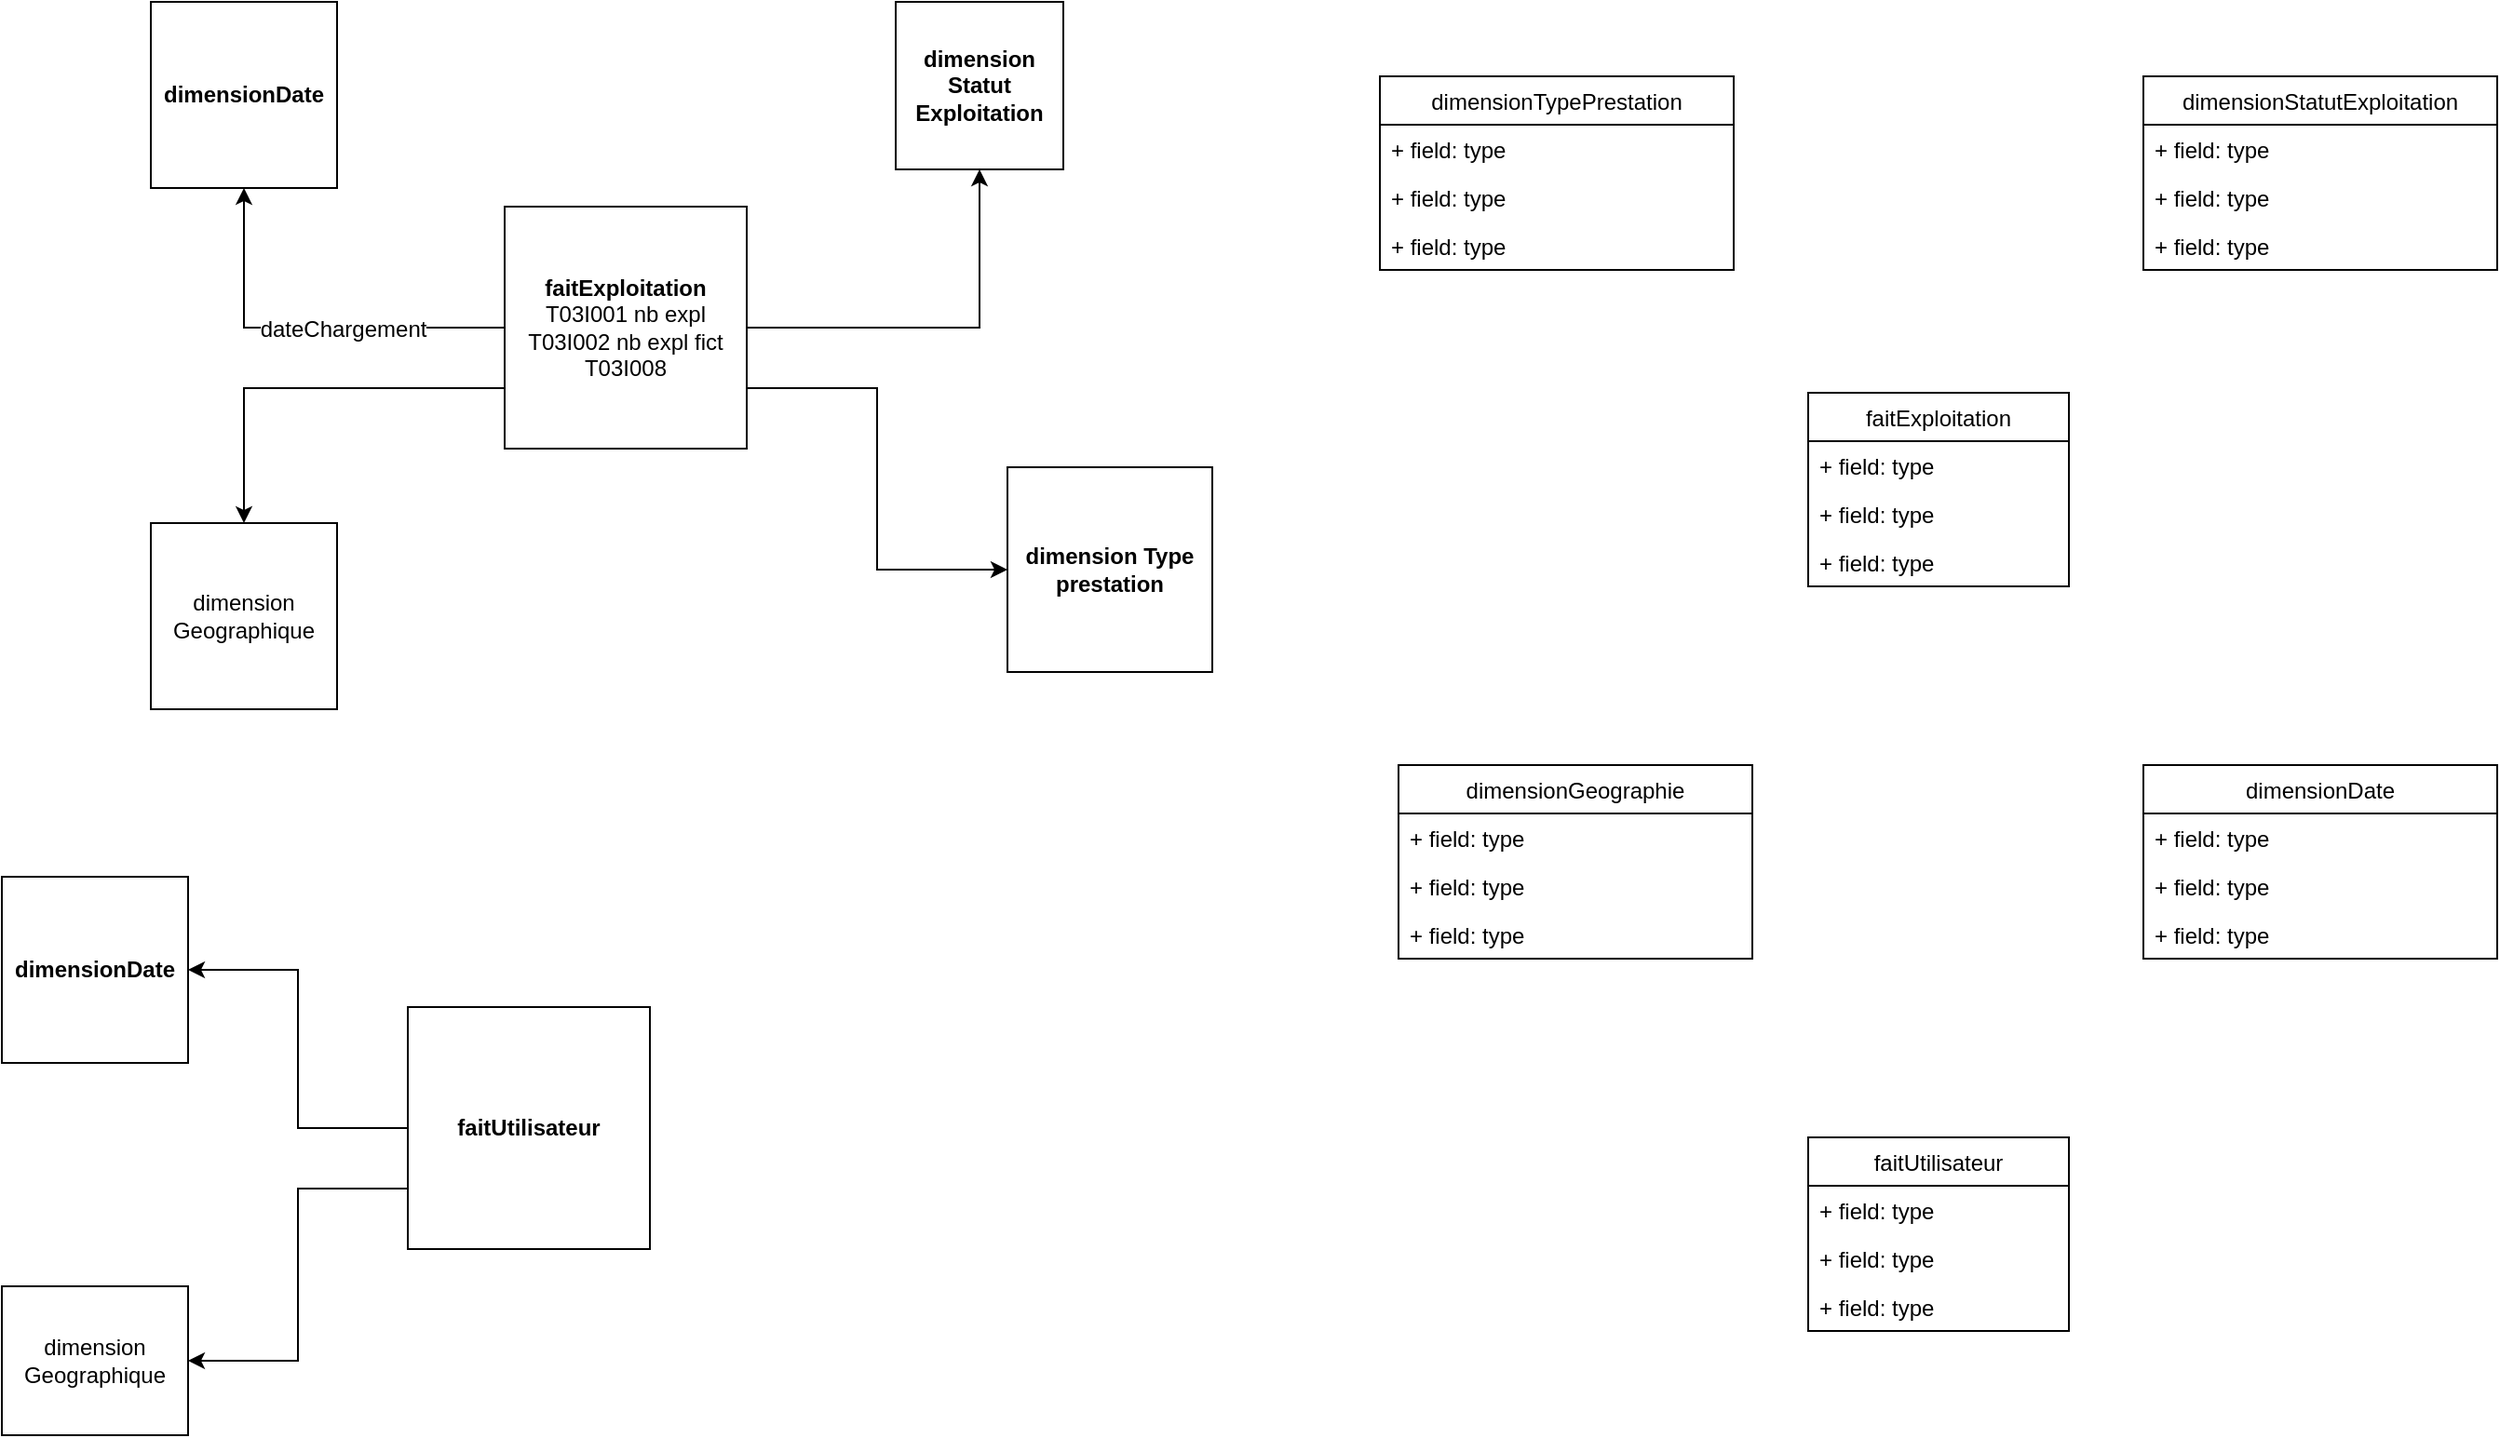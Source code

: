 <mxfile version="12.7.1" type="github">
  <diagram id="G0MqJpi9HQVIHO3GD1oq" name="Page-1">
    <mxGraphModel dx="1061" dy="603" grid="1" gridSize="10" guides="1" tooltips="1" connect="1" arrows="1" fold="1" page="1" pageScale="1" pageWidth="827" pageHeight="1169" math="0" shadow="0">
      <root>
        <mxCell id="0" />
        <mxCell id="1" parent="0" />
        <mxCell id="pAsfDyFJMWefTgQZerc5-4" style="edgeStyle=orthogonalEdgeStyle;rounded=0;orthogonalLoop=1;jettySize=auto;html=1;exitX=0;exitY=0.5;exitDx=0;exitDy=0;entryX=0.5;entryY=1;entryDx=0;entryDy=0;" parent="1" source="ZqlWHP8wBuOTazcMExGQ-1" target="pAsfDyFJMWefTgQZerc5-2" edge="1">
          <mxGeometry relative="1" as="geometry" />
        </mxCell>
        <mxCell id="pAsfDyFJMWefTgQZerc5-6" value="dateChargement" style="text;html=1;align=center;verticalAlign=middle;resizable=0;points=[];labelBackgroundColor=#ffffff;" parent="pAsfDyFJMWefTgQZerc5-4" vertex="1" connectable="0">
          <mxGeometry x="-0.186" y="1" relative="1" as="geometry">
            <mxPoint as="offset" />
          </mxGeometry>
        </mxCell>
        <mxCell id="pAsfDyFJMWefTgQZerc5-7" style="edgeStyle=orthogonalEdgeStyle;rounded=0;orthogonalLoop=1;jettySize=auto;html=1;exitX=1;exitY=0.5;exitDx=0;exitDy=0;entryX=0.5;entryY=1;entryDx=0;entryDy=0;" parent="1" source="ZqlWHP8wBuOTazcMExGQ-1" target="pAsfDyFJMWefTgQZerc5-5" edge="1">
          <mxGeometry relative="1" as="geometry" />
        </mxCell>
        <mxCell id="pAsfDyFJMWefTgQZerc5-10" style="edgeStyle=orthogonalEdgeStyle;rounded=0;orthogonalLoop=1;jettySize=auto;html=1;exitX=0;exitY=0.75;exitDx=0;exitDy=0;entryX=0.5;entryY=0;entryDx=0;entryDy=0;" parent="1" source="ZqlWHP8wBuOTazcMExGQ-1" target="pAsfDyFJMWefTgQZerc5-8" edge="1">
          <mxGeometry relative="1" as="geometry" />
        </mxCell>
        <mxCell id="cISLuonBaTgm-H967fYk-2" style="edgeStyle=orthogonalEdgeStyle;rounded=0;orthogonalLoop=1;jettySize=auto;html=1;exitX=1;exitY=0.75;exitDx=0;exitDy=0;entryX=0;entryY=0.5;entryDx=0;entryDy=0;" parent="1" source="ZqlWHP8wBuOTazcMExGQ-1" target="cISLuonBaTgm-H967fYk-1" edge="1">
          <mxGeometry relative="1" as="geometry" />
        </mxCell>
        <mxCell id="ZqlWHP8wBuOTazcMExGQ-1" value="&lt;div&gt;&lt;b&gt;faitExploitation&lt;/b&gt;&lt;/div&gt;&lt;div&gt;T03I001 nb expl&lt;br&gt;&lt;/div&gt;&lt;div&gt;T03I002 nb expl fict&lt;br&gt;&lt;/div&gt;&lt;div&gt;T03I008&lt;br&gt;&lt;/div&gt;" style="whiteSpace=wrap;html=1;aspect=fixed;" parent="1" vertex="1">
          <mxGeometry x="400" y="320" width="130" height="130" as="geometry" />
        </mxCell>
        <mxCell id="pAsfDyFJMWefTgQZerc5-2" value="&lt;b&gt;dimensionDate&lt;/b&gt;" style="whiteSpace=wrap;html=1;aspect=fixed;" parent="1" vertex="1">
          <mxGeometry x="210" y="210" width="100" height="100" as="geometry" />
        </mxCell>
        <mxCell id="pAsfDyFJMWefTgQZerc5-5" value="&lt;div&gt;&lt;b&gt;dimension&lt;/b&gt;&lt;/div&gt;&lt;div&gt;&lt;b&gt;Statut&lt;/b&gt;&lt;/div&gt;&lt;div&gt;&lt;b&gt;Exploitation&lt;/b&gt;&lt;/div&gt;" style="whiteSpace=wrap;html=1;aspect=fixed;" parent="1" vertex="1">
          <mxGeometry x="610" y="210" width="90" height="90" as="geometry" />
        </mxCell>
        <mxCell id="pAsfDyFJMWefTgQZerc5-8" value="&lt;div&gt;dimension&lt;/div&gt;&lt;div&gt;Geographique&lt;/div&gt;" style="rounded=0;whiteSpace=wrap;html=1;" parent="1" vertex="1">
          <mxGeometry x="210" y="490" width="100" height="100" as="geometry" />
        </mxCell>
        <mxCell id="cISLuonBaTgm-H967fYk-1" value="&lt;div&gt;&lt;b&gt;dimension Type prestation&lt;br&gt;&lt;/b&gt;&lt;/div&gt;" style="whiteSpace=wrap;html=1;aspect=fixed;" parent="1" vertex="1">
          <mxGeometry x="670" y="460" width="110" height="110" as="geometry" />
        </mxCell>
        <mxCell id="cISLuonBaTgm-H967fYk-6" style="edgeStyle=orthogonalEdgeStyle;rounded=0;orthogonalLoop=1;jettySize=auto;html=1;exitX=0;exitY=0.5;exitDx=0;exitDy=0;entryX=1;entryY=0.5;entryDx=0;entryDy=0;" parent="1" source="cISLuonBaTgm-H967fYk-3" target="cISLuonBaTgm-H967fYk-4" edge="1">
          <mxGeometry relative="1" as="geometry" />
        </mxCell>
        <mxCell id="cISLuonBaTgm-H967fYk-7" style="edgeStyle=orthogonalEdgeStyle;rounded=0;orthogonalLoop=1;jettySize=auto;html=1;exitX=0;exitY=0.75;exitDx=0;exitDy=0;entryX=1;entryY=0.5;entryDx=0;entryDy=0;" parent="1" source="cISLuonBaTgm-H967fYk-3" target="cISLuonBaTgm-H967fYk-5" edge="1">
          <mxGeometry relative="1" as="geometry" />
        </mxCell>
        <mxCell id="cISLuonBaTgm-H967fYk-3" value="&lt;div&gt;&lt;b&gt;faitUtilisateur&lt;/b&gt;&lt;/div&gt;" style="whiteSpace=wrap;html=1;aspect=fixed;" parent="1" vertex="1">
          <mxGeometry x="348" y="750" width="130" height="130" as="geometry" />
        </mxCell>
        <mxCell id="cISLuonBaTgm-H967fYk-4" value="&lt;b&gt;dimensionDate&lt;/b&gt;" style="whiteSpace=wrap;html=1;aspect=fixed;" parent="1" vertex="1">
          <mxGeometry x="130" y="680" width="100" height="100" as="geometry" />
        </mxCell>
        <mxCell id="cISLuonBaTgm-H967fYk-5" value="&lt;div&gt;dimension&lt;/div&gt;&lt;div&gt;Geographique&lt;/div&gt;" style="rounded=0;whiteSpace=wrap;html=1;" parent="1" vertex="1">
          <mxGeometry x="130" y="900" width="100" height="80" as="geometry" />
        </mxCell>
        <mxCell id="ZNhSn0M21atDs0ZFTz2x-1" value="dimensionStatutExploitation" style="swimlane;fontStyle=0;childLayout=stackLayout;horizontal=1;startSize=26;fillColor=none;horizontalStack=0;resizeParent=1;resizeParentMax=0;resizeLast=0;collapsible=1;marginBottom=0;" vertex="1" parent="1">
          <mxGeometry x="1280" y="250" width="190" height="104" as="geometry">
            <mxRectangle x="720" y="650" width="100" height="26" as="alternateBounds" />
          </mxGeometry>
        </mxCell>
        <mxCell id="ZNhSn0M21atDs0ZFTz2x-2" value="+ field: type" style="text;strokeColor=none;fillColor=none;align=left;verticalAlign=top;spacingLeft=4;spacingRight=4;overflow=hidden;rotatable=0;points=[[0,0.5],[1,0.5]];portConstraint=eastwest;" vertex="1" parent="ZNhSn0M21atDs0ZFTz2x-1">
          <mxGeometry y="26" width="190" height="26" as="geometry" />
        </mxCell>
        <mxCell id="ZNhSn0M21atDs0ZFTz2x-3" value="+ field: type" style="text;strokeColor=none;fillColor=none;align=left;verticalAlign=top;spacingLeft=4;spacingRight=4;overflow=hidden;rotatable=0;points=[[0,0.5],[1,0.5]];portConstraint=eastwest;" vertex="1" parent="ZNhSn0M21atDs0ZFTz2x-1">
          <mxGeometry y="52" width="190" height="26" as="geometry" />
        </mxCell>
        <mxCell id="ZNhSn0M21atDs0ZFTz2x-4" value="+ field: type" style="text;strokeColor=none;fillColor=none;align=left;verticalAlign=top;spacingLeft=4;spacingRight=4;overflow=hidden;rotatable=0;points=[[0,0.5],[1,0.5]];portConstraint=eastwest;" vertex="1" parent="ZNhSn0M21atDs0ZFTz2x-1">
          <mxGeometry y="78" width="190" height="26" as="geometry" />
        </mxCell>
        <mxCell id="ZNhSn0M21atDs0ZFTz2x-5" value="faitExploitation" style="swimlane;fontStyle=0;childLayout=stackLayout;horizontal=1;startSize=26;fillColor=none;horizontalStack=0;resizeParent=1;resizeParentMax=0;resizeLast=0;collapsible=1;marginBottom=0;" vertex="1" parent="1">
          <mxGeometry x="1100" y="420" width="140" height="104" as="geometry">
            <mxRectangle x="720" y="650" width="100" height="26" as="alternateBounds" />
          </mxGeometry>
        </mxCell>
        <mxCell id="ZNhSn0M21atDs0ZFTz2x-6" value="+ field: type" style="text;strokeColor=none;fillColor=none;align=left;verticalAlign=top;spacingLeft=4;spacingRight=4;overflow=hidden;rotatable=0;points=[[0,0.5],[1,0.5]];portConstraint=eastwest;" vertex="1" parent="ZNhSn0M21atDs0ZFTz2x-5">
          <mxGeometry y="26" width="140" height="26" as="geometry" />
        </mxCell>
        <mxCell id="ZNhSn0M21atDs0ZFTz2x-7" value="+ field: type" style="text;strokeColor=none;fillColor=none;align=left;verticalAlign=top;spacingLeft=4;spacingRight=4;overflow=hidden;rotatable=0;points=[[0,0.5],[1,0.5]];portConstraint=eastwest;" vertex="1" parent="ZNhSn0M21atDs0ZFTz2x-5">
          <mxGeometry y="52" width="140" height="26" as="geometry" />
        </mxCell>
        <mxCell id="ZNhSn0M21atDs0ZFTz2x-8" value="+ field: type" style="text;strokeColor=none;fillColor=none;align=left;verticalAlign=top;spacingLeft=4;spacingRight=4;overflow=hidden;rotatable=0;points=[[0,0.5],[1,0.5]];portConstraint=eastwest;" vertex="1" parent="ZNhSn0M21atDs0ZFTz2x-5">
          <mxGeometry y="78" width="140" height="26" as="geometry" />
        </mxCell>
        <mxCell id="ZNhSn0M21atDs0ZFTz2x-9" value="dimensionGeographie" style="swimlane;fontStyle=0;childLayout=stackLayout;horizontal=1;startSize=26;fillColor=none;horizontalStack=0;resizeParent=1;resizeParentMax=0;resizeLast=0;collapsible=1;marginBottom=0;" vertex="1" parent="1">
          <mxGeometry x="880" y="620" width="190" height="104" as="geometry">
            <mxRectangle x="720" y="650" width="100" height="26" as="alternateBounds" />
          </mxGeometry>
        </mxCell>
        <mxCell id="ZNhSn0M21atDs0ZFTz2x-10" value="+ field: type" style="text;strokeColor=none;fillColor=none;align=left;verticalAlign=top;spacingLeft=4;spacingRight=4;overflow=hidden;rotatable=0;points=[[0,0.5],[1,0.5]];portConstraint=eastwest;" vertex="1" parent="ZNhSn0M21atDs0ZFTz2x-9">
          <mxGeometry y="26" width="190" height="26" as="geometry" />
        </mxCell>
        <mxCell id="ZNhSn0M21atDs0ZFTz2x-11" value="+ field: type" style="text;strokeColor=none;fillColor=none;align=left;verticalAlign=top;spacingLeft=4;spacingRight=4;overflow=hidden;rotatable=0;points=[[0,0.5],[1,0.5]];portConstraint=eastwest;" vertex="1" parent="ZNhSn0M21atDs0ZFTz2x-9">
          <mxGeometry y="52" width="190" height="26" as="geometry" />
        </mxCell>
        <mxCell id="ZNhSn0M21atDs0ZFTz2x-12" value="+ field: type" style="text;strokeColor=none;fillColor=none;align=left;verticalAlign=top;spacingLeft=4;spacingRight=4;overflow=hidden;rotatable=0;points=[[0,0.5],[1,0.5]];portConstraint=eastwest;" vertex="1" parent="ZNhSn0M21atDs0ZFTz2x-9">
          <mxGeometry y="78" width="190" height="26" as="geometry" />
        </mxCell>
        <mxCell id="ZNhSn0M21atDs0ZFTz2x-13" value="dimensionDate" style="swimlane;fontStyle=0;childLayout=stackLayout;horizontal=1;startSize=26;fillColor=none;horizontalStack=0;resizeParent=1;resizeParentMax=0;resizeLast=0;collapsible=1;marginBottom=0;" vertex="1" parent="1">
          <mxGeometry x="1280" y="620" width="190" height="104" as="geometry">
            <mxRectangle x="720" y="650" width="100" height="26" as="alternateBounds" />
          </mxGeometry>
        </mxCell>
        <mxCell id="ZNhSn0M21atDs0ZFTz2x-14" value="+ field: type" style="text;strokeColor=none;fillColor=none;align=left;verticalAlign=top;spacingLeft=4;spacingRight=4;overflow=hidden;rotatable=0;points=[[0,0.5],[1,0.5]];portConstraint=eastwest;" vertex="1" parent="ZNhSn0M21atDs0ZFTz2x-13">
          <mxGeometry y="26" width="190" height="26" as="geometry" />
        </mxCell>
        <mxCell id="ZNhSn0M21atDs0ZFTz2x-15" value="+ field: type" style="text;strokeColor=none;fillColor=none;align=left;verticalAlign=top;spacingLeft=4;spacingRight=4;overflow=hidden;rotatable=0;points=[[0,0.5],[1,0.5]];portConstraint=eastwest;" vertex="1" parent="ZNhSn0M21atDs0ZFTz2x-13">
          <mxGeometry y="52" width="190" height="26" as="geometry" />
        </mxCell>
        <mxCell id="ZNhSn0M21atDs0ZFTz2x-16" value="+ field: type" style="text;strokeColor=none;fillColor=none;align=left;verticalAlign=top;spacingLeft=4;spacingRight=4;overflow=hidden;rotatable=0;points=[[0,0.5],[1,0.5]];portConstraint=eastwest;" vertex="1" parent="ZNhSn0M21atDs0ZFTz2x-13">
          <mxGeometry y="78" width="190" height="26" as="geometry" />
        </mxCell>
        <mxCell id="ZNhSn0M21atDs0ZFTz2x-17" value="dimensionTypePrestation" style="swimlane;fontStyle=0;childLayout=stackLayout;horizontal=1;startSize=26;fillColor=none;horizontalStack=0;resizeParent=1;resizeParentMax=0;resizeLast=0;collapsible=1;marginBottom=0;" vertex="1" parent="1">
          <mxGeometry x="870" y="250" width="190" height="104" as="geometry">
            <mxRectangle x="720" y="650" width="100" height="26" as="alternateBounds" />
          </mxGeometry>
        </mxCell>
        <mxCell id="ZNhSn0M21atDs0ZFTz2x-18" value="+ field: type" style="text;strokeColor=none;fillColor=none;align=left;verticalAlign=top;spacingLeft=4;spacingRight=4;overflow=hidden;rotatable=0;points=[[0,0.5],[1,0.5]];portConstraint=eastwest;" vertex="1" parent="ZNhSn0M21atDs0ZFTz2x-17">
          <mxGeometry y="26" width="190" height="26" as="geometry" />
        </mxCell>
        <mxCell id="ZNhSn0M21atDs0ZFTz2x-19" value="+ field: type" style="text;strokeColor=none;fillColor=none;align=left;verticalAlign=top;spacingLeft=4;spacingRight=4;overflow=hidden;rotatable=0;points=[[0,0.5],[1,0.5]];portConstraint=eastwest;" vertex="1" parent="ZNhSn0M21atDs0ZFTz2x-17">
          <mxGeometry y="52" width="190" height="26" as="geometry" />
        </mxCell>
        <mxCell id="ZNhSn0M21atDs0ZFTz2x-20" value="+ field: type" style="text;strokeColor=none;fillColor=none;align=left;verticalAlign=top;spacingLeft=4;spacingRight=4;overflow=hidden;rotatable=0;points=[[0,0.5],[1,0.5]];portConstraint=eastwest;" vertex="1" parent="ZNhSn0M21atDs0ZFTz2x-17">
          <mxGeometry y="78" width="190" height="26" as="geometry" />
        </mxCell>
        <mxCell id="ZNhSn0M21atDs0ZFTz2x-22" value="faitUtilisateur" style="swimlane;fontStyle=0;childLayout=stackLayout;horizontal=1;startSize=26;fillColor=none;horizontalStack=0;resizeParent=1;resizeParentMax=0;resizeLast=0;collapsible=1;marginBottom=0;" vertex="1" parent="1">
          <mxGeometry x="1100" y="820" width="140" height="104" as="geometry">
            <mxRectangle x="720" y="650" width="100" height="26" as="alternateBounds" />
          </mxGeometry>
        </mxCell>
        <mxCell id="ZNhSn0M21atDs0ZFTz2x-23" value="+ field: type" style="text;strokeColor=none;fillColor=none;align=left;verticalAlign=top;spacingLeft=4;spacingRight=4;overflow=hidden;rotatable=0;points=[[0,0.5],[1,0.5]];portConstraint=eastwest;" vertex="1" parent="ZNhSn0M21atDs0ZFTz2x-22">
          <mxGeometry y="26" width="140" height="26" as="geometry" />
        </mxCell>
        <mxCell id="ZNhSn0M21atDs0ZFTz2x-24" value="+ field: type" style="text;strokeColor=none;fillColor=none;align=left;verticalAlign=top;spacingLeft=4;spacingRight=4;overflow=hidden;rotatable=0;points=[[0,0.5],[1,0.5]];portConstraint=eastwest;" vertex="1" parent="ZNhSn0M21atDs0ZFTz2x-22">
          <mxGeometry y="52" width="140" height="26" as="geometry" />
        </mxCell>
        <mxCell id="ZNhSn0M21atDs0ZFTz2x-25" value="+ field: type" style="text;strokeColor=none;fillColor=none;align=left;verticalAlign=top;spacingLeft=4;spacingRight=4;overflow=hidden;rotatable=0;points=[[0,0.5],[1,0.5]];portConstraint=eastwest;" vertex="1" parent="ZNhSn0M21atDs0ZFTz2x-22">
          <mxGeometry y="78" width="140" height="26" as="geometry" />
        </mxCell>
      </root>
    </mxGraphModel>
  </diagram>
</mxfile>
